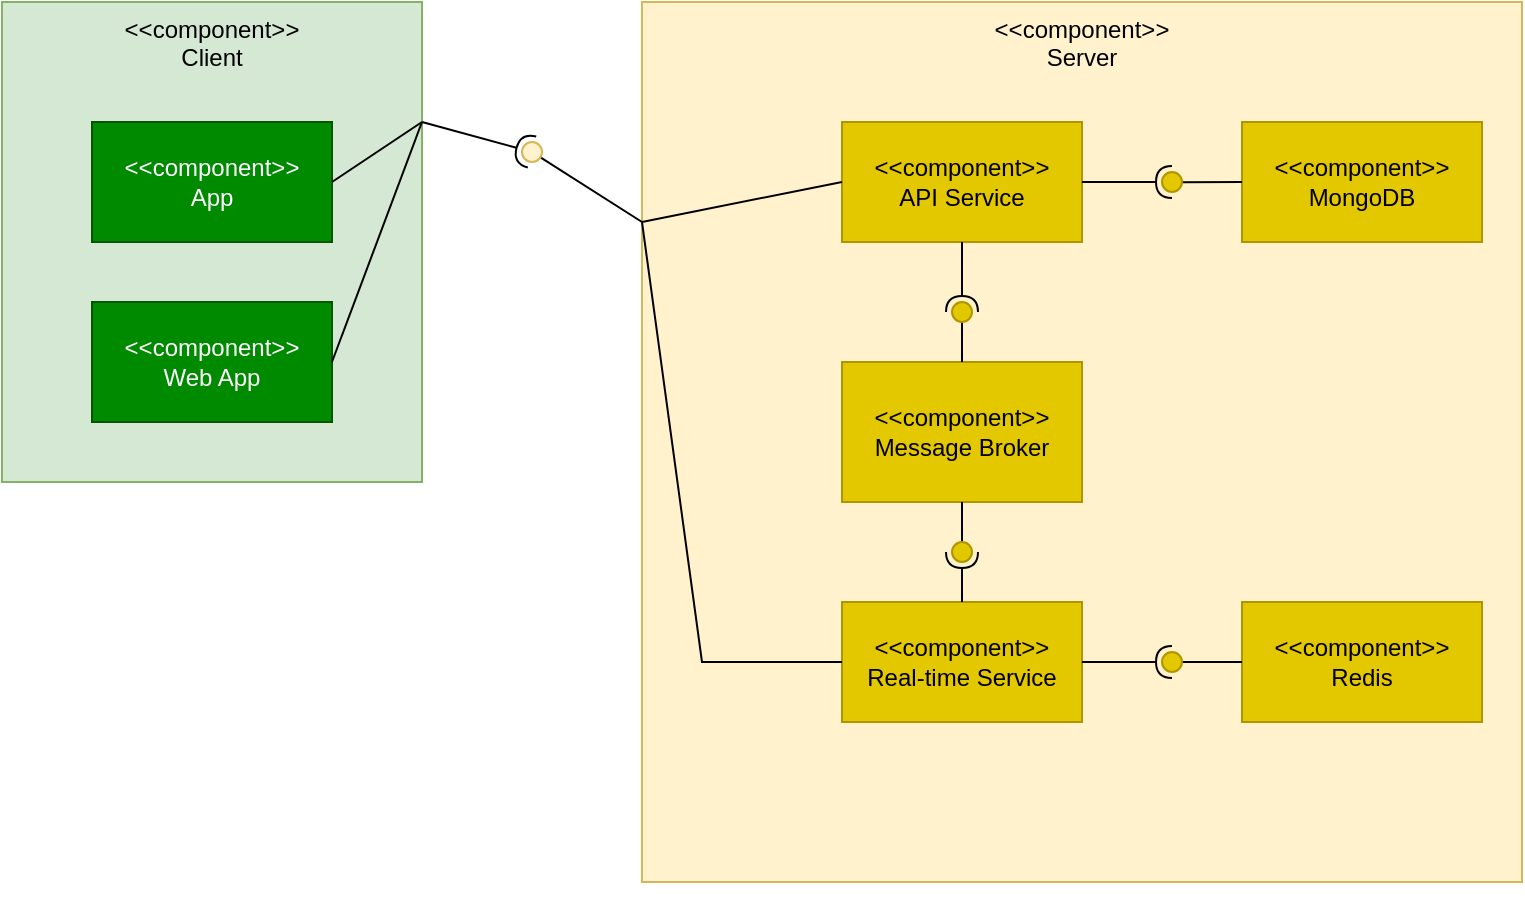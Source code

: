 <mxfile version="20.2.3" type="device"><diagram id="RIz8lMwEWRHKNnJbBdEx" name="Page-1"><mxGraphModel dx="1018" dy="577" grid="1" gridSize="10" guides="1" tooltips="1" connect="1" arrows="1" fold="1" page="1" pageScale="1" pageWidth="850" pageHeight="1100" math="0" shadow="0"><root><mxCell id="0"/><mxCell id="1" parent="0"/><mxCell id="2VjDDWTFl7_ph95pq_Dv-3" value="&amp;lt;&amp;lt;component&amp;gt;&amp;gt;&lt;br&gt;Client" style="rounded=0;whiteSpace=wrap;html=1;verticalAlign=top;fillColor=#d5e8d4;strokeColor=#82b366;" vertex="1" parent="1"><mxGeometry x="40" y="40" width="210" height="240" as="geometry"/></mxCell><mxCell id="2VjDDWTFl7_ph95pq_Dv-4" value="&amp;lt;&amp;lt;component&amp;gt;&amp;gt;&lt;br&gt;App" style="rounded=0;whiteSpace=wrap;html=1;fillColor=#008a00;fontColor=#ffffff;strokeColor=#005700;" vertex="1" parent="1"><mxGeometry x="85" y="100" width="120" height="60" as="geometry"/></mxCell><mxCell id="2VjDDWTFl7_ph95pq_Dv-5" value="&amp;lt;&amp;lt;component&amp;gt;&amp;gt;&lt;br&gt;Web App" style="rounded=0;whiteSpace=wrap;html=1;fillColor=#008a00;fontColor=#ffffff;strokeColor=#005700;" vertex="1" parent="1"><mxGeometry x="85" y="190" width="120" height="60" as="geometry"/></mxCell><mxCell id="2VjDDWTFl7_ph95pq_Dv-6" value="&amp;lt;&amp;lt;component&amp;gt;&amp;gt;&lt;br&gt;Server" style="rounded=0;whiteSpace=wrap;html=1;verticalAlign=top;fillColor=#fff2cc;strokeColor=#d6b656;" vertex="1" parent="1"><mxGeometry x="360" y="40" width="440" height="440" as="geometry"/></mxCell><mxCell id="2VjDDWTFl7_ph95pq_Dv-7" value="&amp;lt;&amp;lt;component&amp;gt;&amp;gt;&lt;br&gt;API Service" style="rounded=0;whiteSpace=wrap;html=1;verticalAlign=middle;fillColor=#e3c800;fontColor=#000000;strokeColor=#B09500;" vertex="1" parent="1"><mxGeometry x="460" y="100" width="120" height="60" as="geometry"/></mxCell><mxCell id="2VjDDWTFl7_ph95pq_Dv-8" value="&amp;lt;&amp;lt;component&amp;gt;&amp;gt;&lt;br&gt;Real-time Service" style="rounded=0;whiteSpace=wrap;html=1;fillColor=#e3c800;fontColor=#000000;strokeColor=#B09500;" vertex="1" parent="1"><mxGeometry x="460" y="340" width="120" height="60" as="geometry"/></mxCell><mxCell id="2VjDDWTFl7_ph95pq_Dv-10" style="edgeStyle=orthogonalEdgeStyle;rounded=0;orthogonalLoop=1;jettySize=auto;html=1;exitX=0.5;exitY=1;exitDx=0;exitDy=0;" edge="1" parent="1" source="2VjDDWTFl7_ph95pq_Dv-6" target="2VjDDWTFl7_ph95pq_Dv-6"><mxGeometry relative="1" as="geometry"/></mxCell><mxCell id="2VjDDWTFl7_ph95pq_Dv-11" value="&amp;lt;&amp;lt;component&amp;gt;&amp;gt;&lt;br&gt;MongoDB" style="rounded=0;whiteSpace=wrap;html=1;fillColor=#e3c800;strokeColor=#B09500;fontColor=#000000;" vertex="1" parent="1"><mxGeometry x="660" y="100" width="120" height="60" as="geometry"/></mxCell><mxCell id="2VjDDWTFl7_ph95pq_Dv-12" value="&amp;lt;&amp;lt;component&amp;gt;&amp;gt;&lt;br&gt;Message Broker" style="rounded=0;whiteSpace=wrap;html=1;fillColor=#e3c800;fontColor=#000000;strokeColor=#B09500;" vertex="1" parent="1"><mxGeometry x="460" y="220" width="120" height="70" as="geometry"/></mxCell><mxCell id="2VjDDWTFl7_ph95pq_Dv-13" value="&amp;lt;&amp;lt;component&amp;gt;&amp;gt;&lt;br&gt;Redis" style="rounded=0;whiteSpace=wrap;html=1;fillColor=#e3c800;strokeColor=#B09500;fontColor=#000000;" vertex="1" parent="1"><mxGeometry x="660" y="340" width="120" height="60" as="geometry"/></mxCell><mxCell id="2VjDDWTFl7_ph95pq_Dv-17" value="" style="rounded=0;orthogonalLoop=1;jettySize=auto;html=1;endArrow=none;endFill=0;sketch=0;sourcePerimeterSpacing=0;targetPerimeterSpacing=0;exitX=0;exitY=0.25;exitDx=0;exitDy=0;" edge="1" target="2VjDDWTFl7_ph95pq_Dv-19" parent="1" source="2VjDDWTFl7_ph95pq_Dv-6"><mxGeometry relative="1" as="geometry"><mxPoint x="280" y="120" as="sourcePoint"/></mxGeometry></mxCell><mxCell id="2VjDDWTFl7_ph95pq_Dv-18" value="" style="rounded=0;orthogonalLoop=1;jettySize=auto;html=1;endArrow=halfCircle;endFill=0;entryX=0.5;entryY=0.5;endSize=6;strokeWidth=1;sketch=0;exitX=1;exitY=0.25;exitDx=0;exitDy=0;" edge="1" target="2VjDDWTFl7_ph95pq_Dv-19" parent="1" source="2VjDDWTFl7_ph95pq_Dv-3"><mxGeometry relative="1" as="geometry"><mxPoint x="300" y="115" as="sourcePoint"/></mxGeometry></mxCell><mxCell id="2VjDDWTFl7_ph95pq_Dv-19" value="" style="ellipse;whiteSpace=wrap;html=1;align=center;aspect=fixed;resizable=0;points=[];outlineConnect=0;sketch=0;fillColor=#fff2cc;strokeColor=#d6b656;" vertex="1" parent="1"><mxGeometry x="300" y="110" width="10" height="10" as="geometry"/></mxCell><mxCell id="2VjDDWTFl7_ph95pq_Dv-23" value="" style="endArrow=none;html=1;rounded=0;exitX=1;exitY=0.5;exitDx=0;exitDy=0;entryX=1;entryY=0.25;entryDx=0;entryDy=0;" edge="1" parent="1" source="2VjDDWTFl7_ph95pq_Dv-4" target="2VjDDWTFl7_ph95pq_Dv-3"><mxGeometry width="50" height="50" relative="1" as="geometry"><mxPoint x="400" y="250" as="sourcePoint"/><mxPoint x="450" y="200" as="targetPoint"/></mxGeometry></mxCell><mxCell id="2VjDDWTFl7_ph95pq_Dv-24" value="" style="endArrow=none;html=1;rounded=0;exitX=1;exitY=0.5;exitDx=0;exitDy=0;entryX=1;entryY=0.25;entryDx=0;entryDy=0;" edge="1" parent="1" source="2VjDDWTFl7_ph95pq_Dv-5" target="2VjDDWTFl7_ph95pq_Dv-3"><mxGeometry width="50" height="50" relative="1" as="geometry"><mxPoint x="400" y="250" as="sourcePoint"/><mxPoint x="450" y="200" as="targetPoint"/></mxGeometry></mxCell><mxCell id="2VjDDWTFl7_ph95pq_Dv-25" value="" style="endArrow=none;html=1;rounded=0;exitX=0;exitY=0.25;exitDx=0;exitDy=0;entryX=0;entryY=0.5;entryDx=0;entryDy=0;" edge="1" parent="1" source="2VjDDWTFl7_ph95pq_Dv-6" target="2VjDDWTFl7_ph95pq_Dv-7"><mxGeometry width="50" height="50" relative="1" as="geometry"><mxPoint x="400" y="250" as="sourcePoint"/><mxPoint x="450" y="200" as="targetPoint"/></mxGeometry></mxCell><mxCell id="2VjDDWTFl7_ph95pq_Dv-26" value="" style="endArrow=none;html=1;rounded=0;entryX=0;entryY=0.5;entryDx=0;entryDy=0;" edge="1" parent="1" target="2VjDDWTFl7_ph95pq_Dv-8"><mxGeometry width="50" height="50" relative="1" as="geometry"><mxPoint x="360" y="150" as="sourcePoint"/><mxPoint x="450" y="200" as="targetPoint"/><Array as="points"><mxPoint x="390" y="370"/></Array></mxGeometry></mxCell><mxCell id="2VjDDWTFl7_ph95pq_Dv-27" value="" style="rounded=0;orthogonalLoop=1;jettySize=auto;html=1;endArrow=none;endFill=0;sketch=0;sourcePerimeterSpacing=0;targetPerimeterSpacing=0;exitX=0.5;exitY=0;exitDx=0;exitDy=0;" edge="1" target="2VjDDWTFl7_ph95pq_Dv-29" parent="1" source="2VjDDWTFl7_ph95pq_Dv-12"><mxGeometry relative="1" as="geometry"><mxPoint x="400" y="225" as="sourcePoint"/></mxGeometry></mxCell><mxCell id="2VjDDWTFl7_ph95pq_Dv-28" value="" style="rounded=0;orthogonalLoop=1;jettySize=auto;html=1;endArrow=halfCircle;endFill=0;entryX=0.5;entryY=0.5;endSize=6;strokeWidth=1;sketch=0;exitX=0.5;exitY=1;exitDx=0;exitDy=0;" edge="1" target="2VjDDWTFl7_ph95pq_Dv-29" parent="1" source="2VjDDWTFl7_ph95pq_Dv-7"><mxGeometry relative="1" as="geometry"><mxPoint x="440" y="225" as="sourcePoint"/></mxGeometry></mxCell><mxCell id="2VjDDWTFl7_ph95pq_Dv-29" value="" style="ellipse;whiteSpace=wrap;html=1;align=center;aspect=fixed;resizable=0;points=[];outlineConnect=0;sketch=0;fillColor=#e3c800;fontColor=#000000;strokeColor=#B09500;" vertex="1" parent="1"><mxGeometry x="515" y="190" width="10" height="10" as="geometry"/></mxCell><mxCell id="2VjDDWTFl7_ph95pq_Dv-30" value="" style="rounded=0;orthogonalLoop=1;jettySize=auto;html=1;endArrow=none;endFill=0;sketch=0;sourcePerimeterSpacing=0;targetPerimeterSpacing=0;exitX=0.5;exitY=1;exitDx=0;exitDy=0;" edge="1" target="2VjDDWTFl7_ph95pq_Dv-32" parent="1" source="2VjDDWTFl7_ph95pq_Dv-12"><mxGeometry relative="1" as="geometry"><mxPoint x="400" y="225" as="sourcePoint"/></mxGeometry></mxCell><mxCell id="2VjDDWTFl7_ph95pq_Dv-31" value="" style="rounded=0;orthogonalLoop=1;jettySize=auto;html=1;endArrow=halfCircle;endFill=0;entryX=0.5;entryY=0.5;endSize=6;strokeWidth=1;sketch=0;exitX=0.5;exitY=0;exitDx=0;exitDy=0;" edge="1" target="2VjDDWTFl7_ph95pq_Dv-32" parent="1" source="2VjDDWTFl7_ph95pq_Dv-8"><mxGeometry relative="1" as="geometry"><mxPoint x="440" y="225" as="sourcePoint"/></mxGeometry></mxCell><mxCell id="2VjDDWTFl7_ph95pq_Dv-32" value="" style="ellipse;whiteSpace=wrap;html=1;align=center;aspect=fixed;resizable=0;points=[];outlineConnect=0;sketch=0;fillColor=#e3c800;fontColor=#000000;strokeColor=#B09500;" vertex="1" parent="1"><mxGeometry x="515" y="310" width="10" height="10" as="geometry"/></mxCell><mxCell id="2VjDDWTFl7_ph95pq_Dv-33" value="" style="rounded=0;orthogonalLoop=1;jettySize=auto;html=1;endArrow=none;endFill=0;sketch=0;sourcePerimeterSpacing=0;targetPerimeterSpacing=0;exitX=0;exitY=0.5;exitDx=0;exitDy=0;" edge="1" target="2VjDDWTFl7_ph95pq_Dv-35" parent="1" source="2VjDDWTFl7_ph95pq_Dv-11"><mxGeometry relative="1" as="geometry"><mxPoint x="400" y="225" as="sourcePoint"/></mxGeometry></mxCell><mxCell id="2VjDDWTFl7_ph95pq_Dv-34" value="" style="rounded=0;orthogonalLoop=1;jettySize=auto;html=1;endArrow=halfCircle;endFill=0;entryX=0.5;entryY=0.5;endSize=6;strokeWidth=1;sketch=0;exitX=1;exitY=0.5;exitDx=0;exitDy=0;" edge="1" target="2VjDDWTFl7_ph95pq_Dv-35" parent="1" source="2VjDDWTFl7_ph95pq_Dv-7"><mxGeometry relative="1" as="geometry"><mxPoint x="440" y="225" as="sourcePoint"/></mxGeometry></mxCell><mxCell id="2VjDDWTFl7_ph95pq_Dv-35" value="" style="ellipse;whiteSpace=wrap;html=1;align=center;aspect=fixed;resizable=0;points=[];outlineConnect=0;sketch=0;fillColor=#e3c800;fontColor=#000000;strokeColor=#B09500;" vertex="1" parent="1"><mxGeometry x="620" y="125" width="10" height="10" as="geometry"/></mxCell><mxCell id="2VjDDWTFl7_ph95pq_Dv-36" value="" style="rounded=0;orthogonalLoop=1;jettySize=auto;html=1;endArrow=none;endFill=0;sketch=0;sourcePerimeterSpacing=0;targetPerimeterSpacing=0;exitX=0;exitY=0.5;exitDx=0;exitDy=0;" edge="1" target="2VjDDWTFl7_ph95pq_Dv-38" parent="1" source="2VjDDWTFl7_ph95pq_Dv-13"><mxGeometry relative="1" as="geometry"><mxPoint x="400" y="225" as="sourcePoint"/></mxGeometry></mxCell><mxCell id="2VjDDWTFl7_ph95pq_Dv-37" value="" style="rounded=0;orthogonalLoop=1;jettySize=auto;html=1;endArrow=halfCircle;endFill=0;entryX=0.5;entryY=0.5;endSize=6;strokeWidth=1;sketch=0;exitX=1;exitY=0.5;exitDx=0;exitDy=0;" edge="1" target="2VjDDWTFl7_ph95pq_Dv-38" parent="1" source="2VjDDWTFl7_ph95pq_Dv-8"><mxGeometry relative="1" as="geometry"><mxPoint x="440" y="225" as="sourcePoint"/></mxGeometry></mxCell><mxCell id="2VjDDWTFl7_ph95pq_Dv-38" value="" style="ellipse;whiteSpace=wrap;html=1;align=center;aspect=fixed;resizable=0;points=[];outlineConnect=0;sketch=0;fillColor=#e3c800;fontColor=#000000;strokeColor=#B09500;" vertex="1" parent="1"><mxGeometry x="620" y="365" width="10" height="10" as="geometry"/></mxCell></root></mxGraphModel></diagram></mxfile>